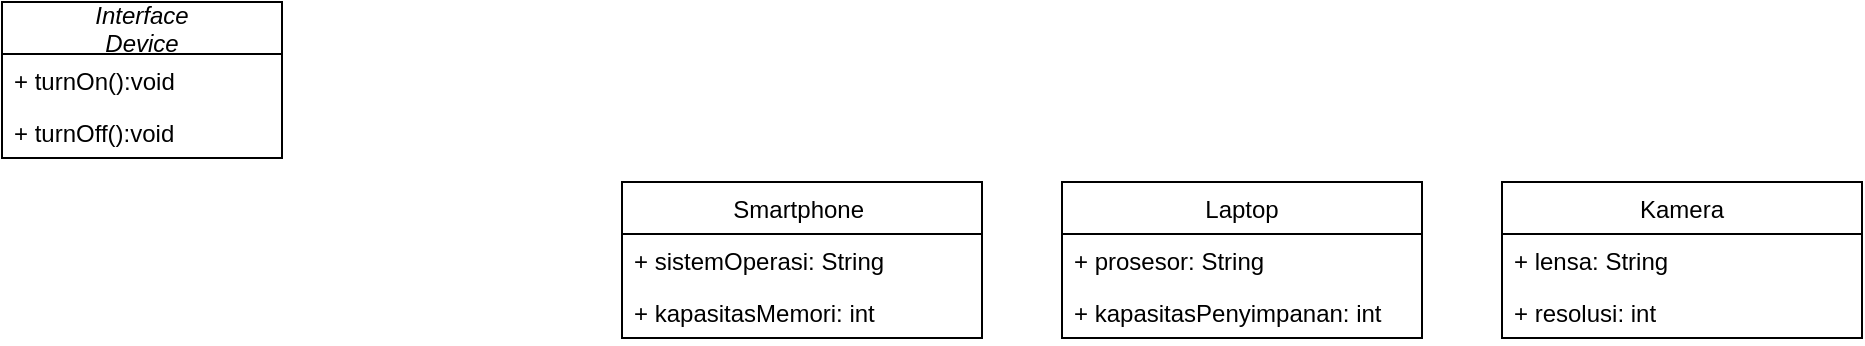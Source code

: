 <mxfile version="20.8.11" type="github"><diagram name="Page-1" id="jxArhalE56aJioaYpJxE"><mxGraphModel dx="1050" dy="513" grid="1" gridSize="10" guides="1" tooltips="1" connect="1" arrows="1" fold="1" page="1" pageScale="1" pageWidth="850" pageHeight="1100" math="0" shadow="0"><root><mxCell id="0"/><mxCell id="1" parent="0"/><mxCell id="cln8uIuft1ey1a41oO70-1" value="Interface&#10;Device" style="swimlane;fontStyle=2;childLayout=stackLayout;horizontal=1;startSize=26;fillColor=none;horizontalStack=0;resizeParent=1;resizeParentMax=0;resizeLast=0;collapsible=1;marginBottom=0;" vertex="1" parent="1"><mxGeometry x="50" y="150" width="140" height="78" as="geometry"/></mxCell><mxCell id="cln8uIuft1ey1a41oO70-2" value="+ turnOn():void" style="text;strokeColor=none;fillColor=none;align=left;verticalAlign=top;spacingLeft=4;spacingRight=4;overflow=hidden;rotatable=0;points=[[0,0.5],[1,0.5]];portConstraint=eastwest;" vertex="1" parent="cln8uIuft1ey1a41oO70-1"><mxGeometry y="26" width="140" height="26" as="geometry"/></mxCell><mxCell id="cln8uIuft1ey1a41oO70-3" value="+ turnOff():void" style="text;strokeColor=none;fillColor=none;align=left;verticalAlign=top;spacingLeft=4;spacingRight=4;overflow=hidden;rotatable=0;points=[[0,0.5],[1,0.5]];portConstraint=eastwest;" vertex="1" parent="cln8uIuft1ey1a41oO70-1"><mxGeometry y="52" width="140" height="26" as="geometry"/></mxCell><mxCell id="cln8uIuft1ey1a41oO70-9" value="Laptop" style="swimlane;fontStyle=0;childLayout=stackLayout;horizontal=1;startSize=26;fillColor=none;horizontalStack=0;resizeParent=1;resizeParentMax=0;resizeLast=0;collapsible=1;marginBottom=0;" vertex="1" parent="1"><mxGeometry x="580" y="240" width="180" height="78" as="geometry"/></mxCell><mxCell id="cln8uIuft1ey1a41oO70-10" value="+ prosesor: String" style="text;strokeColor=none;fillColor=none;align=left;verticalAlign=top;spacingLeft=4;spacingRight=4;overflow=hidden;rotatable=0;points=[[0,0.5],[1,0.5]];portConstraint=eastwest;" vertex="1" parent="cln8uIuft1ey1a41oO70-9"><mxGeometry y="26" width="180" height="26" as="geometry"/></mxCell><mxCell id="cln8uIuft1ey1a41oO70-11" value="+ kapasitasPenyimpanan: int" style="text;strokeColor=none;fillColor=none;align=left;verticalAlign=top;spacingLeft=4;spacingRight=4;overflow=hidden;rotatable=0;points=[[0,0.5],[1,0.5]];portConstraint=eastwest;" vertex="1" parent="cln8uIuft1ey1a41oO70-9"><mxGeometry y="52" width="180" height="26" as="geometry"/></mxCell><mxCell id="cln8uIuft1ey1a41oO70-13" value="Smartphone " style="swimlane;fontStyle=0;childLayout=stackLayout;horizontal=1;startSize=26;fillColor=none;horizontalStack=0;resizeParent=1;resizeParentMax=0;resizeLast=0;collapsible=1;marginBottom=0;" vertex="1" parent="1"><mxGeometry x="360" y="240" width="180" height="78" as="geometry"/></mxCell><mxCell id="cln8uIuft1ey1a41oO70-14" value="+ sistemOperasi: String" style="text;strokeColor=none;fillColor=none;align=left;verticalAlign=top;spacingLeft=4;spacingRight=4;overflow=hidden;rotatable=0;points=[[0,0.5],[1,0.5]];portConstraint=eastwest;" vertex="1" parent="cln8uIuft1ey1a41oO70-13"><mxGeometry y="26" width="180" height="26" as="geometry"/></mxCell><mxCell id="cln8uIuft1ey1a41oO70-15" value="+ kapasitasMemori: int" style="text;strokeColor=none;fillColor=none;align=left;verticalAlign=top;spacingLeft=4;spacingRight=4;overflow=hidden;rotatable=0;points=[[0,0.5],[1,0.5]];portConstraint=eastwest;" vertex="1" parent="cln8uIuft1ey1a41oO70-13"><mxGeometry y="52" width="180" height="26" as="geometry"/></mxCell><mxCell id="cln8uIuft1ey1a41oO70-16" value="Kamera" style="swimlane;fontStyle=0;childLayout=stackLayout;horizontal=1;startSize=26;fillColor=none;horizontalStack=0;resizeParent=1;resizeParentMax=0;resizeLast=0;collapsible=1;marginBottom=0;" vertex="1" parent="1"><mxGeometry x="800" y="240" width="180" height="78" as="geometry"/></mxCell><mxCell id="cln8uIuft1ey1a41oO70-17" value="+ lensa: String" style="text;strokeColor=none;fillColor=none;align=left;verticalAlign=top;spacingLeft=4;spacingRight=4;overflow=hidden;rotatable=0;points=[[0,0.5],[1,0.5]];portConstraint=eastwest;" vertex="1" parent="cln8uIuft1ey1a41oO70-16"><mxGeometry y="26" width="180" height="26" as="geometry"/></mxCell><mxCell id="cln8uIuft1ey1a41oO70-18" value="+ resolusi: int" style="text;strokeColor=none;fillColor=none;align=left;verticalAlign=top;spacingLeft=4;spacingRight=4;overflow=hidden;rotatable=0;points=[[0,0.5],[1,0.5]];portConstraint=eastwest;" vertex="1" parent="cln8uIuft1ey1a41oO70-16"><mxGeometry y="52" width="180" height="26" as="geometry"/></mxCell></root></mxGraphModel></diagram></mxfile>